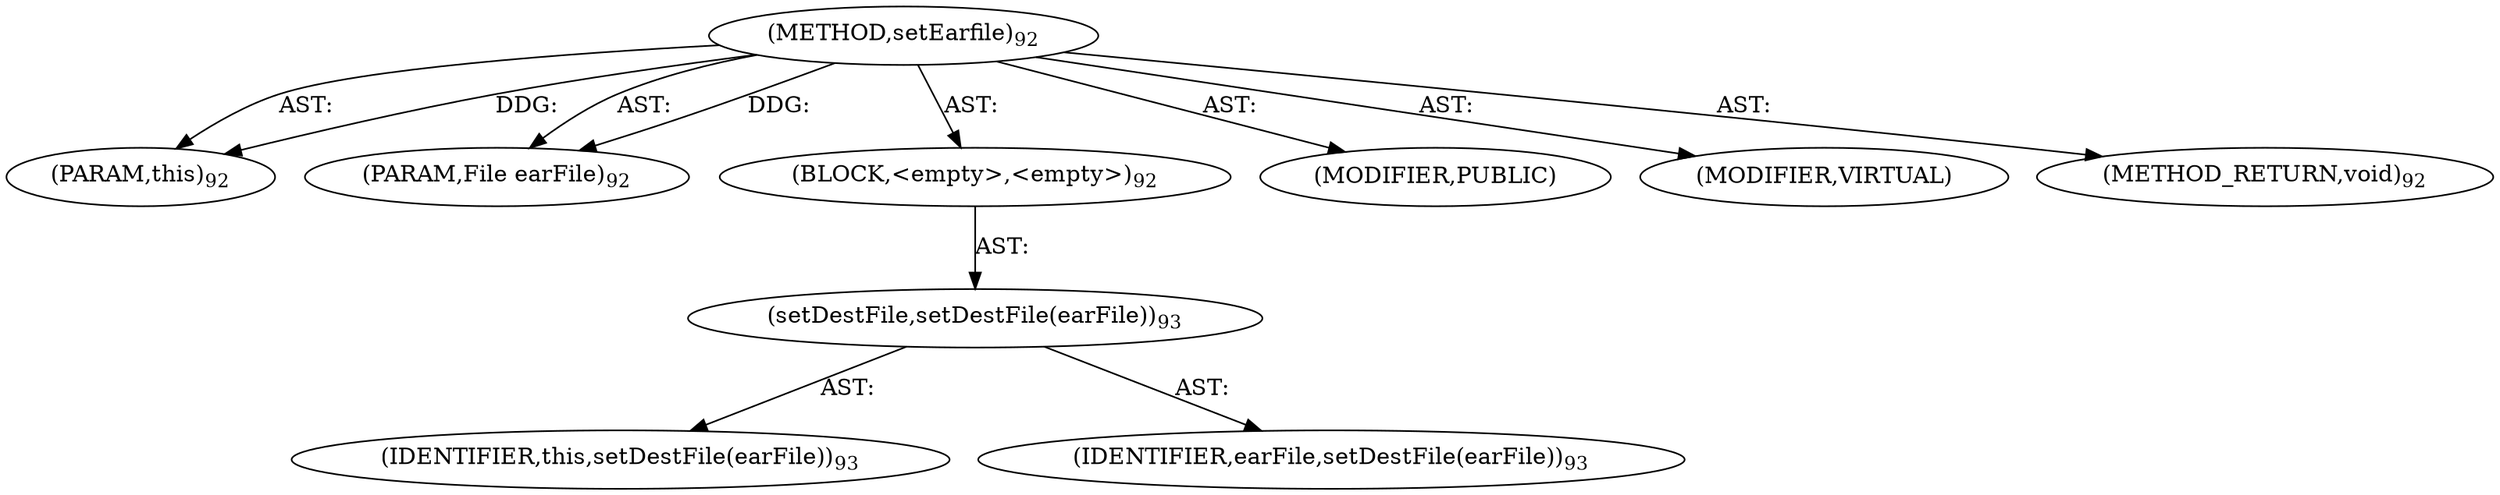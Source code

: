 digraph "setEarfile" {  
"111669149697" [label = <(METHOD,setEarfile)<SUB>92</SUB>> ]
"115964116992" [label = <(PARAM,this)<SUB>92</SUB>> ]
"115964116996" [label = <(PARAM,File earFile)<SUB>92</SUB>> ]
"25769803777" [label = <(BLOCK,&lt;empty&gt;,&lt;empty&gt;)<SUB>92</SUB>> ]
"30064771075" [label = <(setDestFile,setDestFile(earFile))<SUB>93</SUB>> ]
"68719476736" [label = <(IDENTIFIER,this,setDestFile(earFile))<SUB>93</SUB>> ]
"68719476743" [label = <(IDENTIFIER,earFile,setDestFile(earFile))<SUB>93</SUB>> ]
"133143986182" [label = <(MODIFIER,PUBLIC)> ]
"133143986183" [label = <(MODIFIER,VIRTUAL)> ]
"128849018881" [label = <(METHOD_RETURN,void)<SUB>92</SUB>> ]
  "111669149697" -> "115964116992"  [ label = "AST: "] 
  "111669149697" -> "115964116996"  [ label = "AST: "] 
  "111669149697" -> "25769803777"  [ label = "AST: "] 
  "111669149697" -> "133143986182"  [ label = "AST: "] 
  "111669149697" -> "133143986183"  [ label = "AST: "] 
  "111669149697" -> "128849018881"  [ label = "AST: "] 
  "25769803777" -> "30064771075"  [ label = "AST: "] 
  "30064771075" -> "68719476736"  [ label = "AST: "] 
  "30064771075" -> "68719476743"  [ label = "AST: "] 
  "111669149697" -> "115964116992"  [ label = "DDG: "] 
  "111669149697" -> "115964116996"  [ label = "DDG: "] 
}
